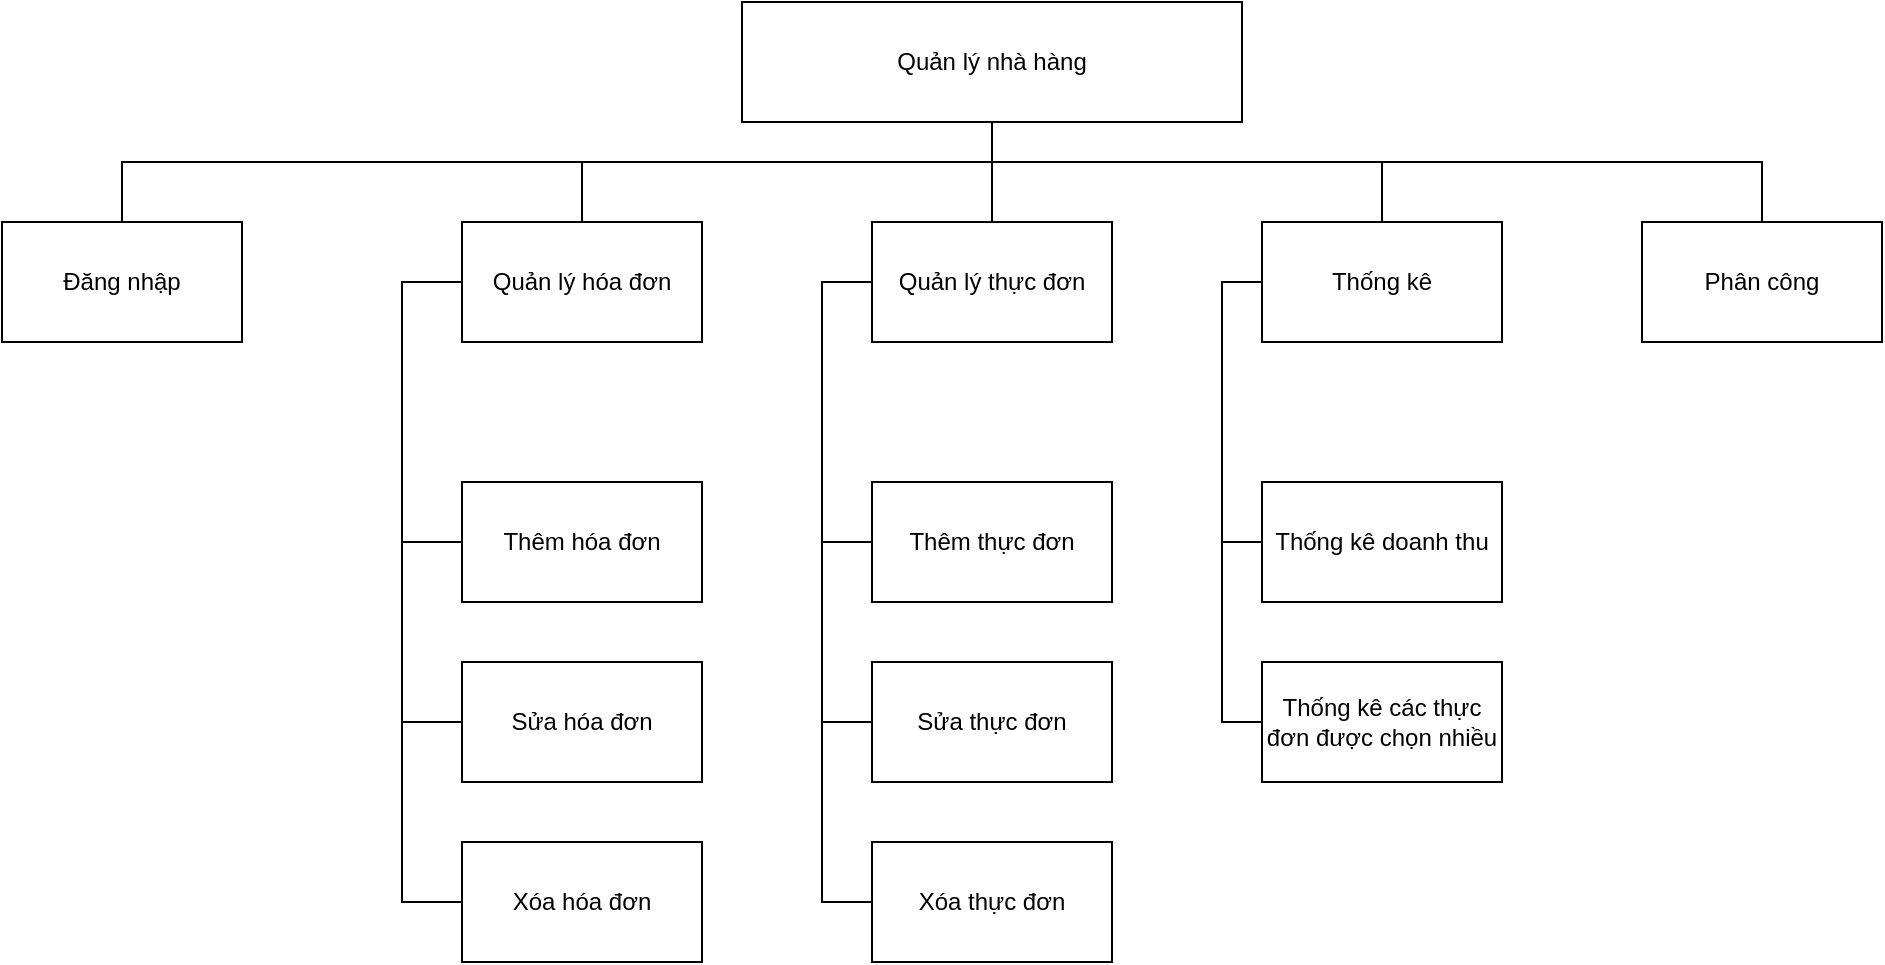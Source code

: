 <mxfile version="20.0.1" type="device"><diagram id="lD2w-iasjA4StoeQIonj" name="Page-1"><mxGraphModel dx="1422" dy="737" grid="1" gridSize="10" guides="1" tooltips="1" connect="1" arrows="1" fold="1" page="1" pageScale="1" pageWidth="850" pageHeight="1100" math="0" shadow="0"><root><mxCell id="0"/><mxCell id="1" parent="0"/><mxCell id="e7iSyiDrZVRPftgq5ECI-1" value="Quản lý nhà hàng" style="rounded=0;whiteSpace=wrap;html=1;" vertex="1" parent="1"><mxGeometry x="450" y="140" width="250" height="60" as="geometry"/></mxCell><mxCell id="e7iSyiDrZVRPftgq5ECI-2" value="Đăng nhập" style="rounded=0;whiteSpace=wrap;html=1;" vertex="1" parent="1"><mxGeometry x="80" y="250" width="120" height="60" as="geometry"/></mxCell><mxCell id="e7iSyiDrZVRPftgq5ECI-3" value="Quản lý hóa đơn" style="rounded=0;whiteSpace=wrap;html=1;" vertex="1" parent="1"><mxGeometry x="310" y="250" width="120" height="60" as="geometry"/></mxCell><mxCell id="e7iSyiDrZVRPftgq5ECI-4" value="Quản lý thực đơn" style="rounded=0;whiteSpace=wrap;html=1;" vertex="1" parent="1"><mxGeometry x="515" y="250" width="120" height="60" as="geometry"/></mxCell><mxCell id="e7iSyiDrZVRPftgq5ECI-5" value="Thống kê" style="rounded=0;whiteSpace=wrap;html=1;" vertex="1" parent="1"><mxGeometry x="710" y="250" width="120" height="60" as="geometry"/></mxCell><mxCell id="e7iSyiDrZVRPftgq5ECI-6" value="Phân công" style="rounded=0;whiteSpace=wrap;html=1;" vertex="1" parent="1"><mxGeometry x="900" y="250" width="120" height="60" as="geometry"/></mxCell><mxCell id="e7iSyiDrZVRPftgq5ECI-7" value="Thêm hóa đơn" style="rounded=0;whiteSpace=wrap;html=1;" vertex="1" parent="1"><mxGeometry x="310" y="380" width="120" height="60" as="geometry"/></mxCell><mxCell id="e7iSyiDrZVRPftgq5ECI-8" value="Sửa hóa đơn" style="rounded=0;whiteSpace=wrap;html=1;" vertex="1" parent="1"><mxGeometry x="310" y="470" width="120" height="60" as="geometry"/></mxCell><mxCell id="e7iSyiDrZVRPftgq5ECI-9" value="Xóa hóa đơn" style="rounded=0;whiteSpace=wrap;html=1;" vertex="1" parent="1"><mxGeometry x="310" y="560" width="120" height="60" as="geometry"/></mxCell><mxCell id="e7iSyiDrZVRPftgq5ECI-10" value="Thêm thực đơn" style="rounded=0;whiteSpace=wrap;html=1;" vertex="1" parent="1"><mxGeometry x="515" y="380" width="120" height="60" as="geometry"/></mxCell><mxCell id="e7iSyiDrZVRPftgq5ECI-11" value="Sửa thực đơn" style="rounded=0;whiteSpace=wrap;html=1;" vertex="1" parent="1"><mxGeometry x="515" y="470" width="120" height="60" as="geometry"/></mxCell><mxCell id="e7iSyiDrZVRPftgq5ECI-12" value="Xóa thực đơn" style="rounded=0;whiteSpace=wrap;html=1;" vertex="1" parent="1"><mxGeometry x="515" y="560" width="120" height="60" as="geometry"/></mxCell><mxCell id="e7iSyiDrZVRPftgq5ECI-13" value="Thống kê doanh thu" style="rounded=0;whiteSpace=wrap;html=1;" vertex="1" parent="1"><mxGeometry x="710" y="380" width="120" height="60" as="geometry"/></mxCell><mxCell id="e7iSyiDrZVRPftgq5ECI-14" value="Thống kê các thực đơn được chọn nhiều" style="rounded=0;whiteSpace=wrap;html=1;" vertex="1" parent="1"><mxGeometry x="710" y="470" width="120" height="60" as="geometry"/></mxCell><mxCell id="e7iSyiDrZVRPftgq5ECI-16" value="" style="endArrow=none;html=1;rounded=0;entryX=0.5;entryY=1;entryDx=0;entryDy=0;exitX=0.5;exitY=0;exitDx=0;exitDy=0;" edge="1" parent="1" source="e7iSyiDrZVRPftgq5ECI-4" target="e7iSyiDrZVRPftgq5ECI-1"><mxGeometry width="50" height="50" relative="1" as="geometry"><mxPoint x="400" y="390" as="sourcePoint"/><mxPoint x="450" y="340" as="targetPoint"/></mxGeometry></mxCell><mxCell id="e7iSyiDrZVRPftgq5ECI-17" value="" style="endArrow=none;html=1;rounded=0;exitX=0.5;exitY=0;exitDx=0;exitDy=0;entryX=0.5;entryY=0;entryDx=0;entryDy=0;" edge="1" parent="1" source="e7iSyiDrZVRPftgq5ECI-2" target="e7iSyiDrZVRPftgq5ECI-6"><mxGeometry width="50" height="50" relative="1" as="geometry"><mxPoint x="400" y="390" as="sourcePoint"/><mxPoint x="450" y="340" as="targetPoint"/><Array as="points"><mxPoint x="140" y="220"/><mxPoint x="960" y="220"/></Array></mxGeometry></mxCell><mxCell id="e7iSyiDrZVRPftgq5ECI-21" value="" style="endArrow=none;html=1;rounded=0;exitX=0;exitY=0.5;exitDx=0;exitDy=0;entryX=0;entryY=0.5;entryDx=0;entryDy=0;" edge="1" parent="1" source="e7iSyiDrZVRPftgq5ECI-3" target="e7iSyiDrZVRPftgq5ECI-9"><mxGeometry width="50" height="50" relative="1" as="geometry"><mxPoint x="400" y="390" as="sourcePoint"/><mxPoint x="450" y="340" as="targetPoint"/><Array as="points"><mxPoint x="280" y="280"/><mxPoint x="280" y="590"/></Array></mxGeometry></mxCell><mxCell id="e7iSyiDrZVRPftgq5ECI-22" value="" style="endArrow=none;html=1;rounded=0;exitX=0;exitY=0.5;exitDx=0;exitDy=0;" edge="1" parent="1" source="e7iSyiDrZVRPftgq5ECI-7"><mxGeometry width="50" height="50" relative="1" as="geometry"><mxPoint x="400" y="390" as="sourcePoint"/><mxPoint x="280" y="410" as="targetPoint"/></mxGeometry></mxCell><mxCell id="e7iSyiDrZVRPftgq5ECI-23" value="" style="endArrow=none;html=1;rounded=0;exitX=0;exitY=0.5;exitDx=0;exitDy=0;" edge="1" parent="1" source="e7iSyiDrZVRPftgq5ECI-8"><mxGeometry width="50" height="50" relative="1" as="geometry"><mxPoint x="400" y="390" as="sourcePoint"/><mxPoint x="280" y="500" as="targetPoint"/></mxGeometry></mxCell><mxCell id="e7iSyiDrZVRPftgq5ECI-24" value="" style="endArrow=none;html=1;rounded=0;exitX=0.5;exitY=0;exitDx=0;exitDy=0;" edge="1" parent="1" source="e7iSyiDrZVRPftgq5ECI-3"><mxGeometry width="50" height="50" relative="1" as="geometry"><mxPoint x="400" y="390" as="sourcePoint"/><mxPoint x="370" y="220" as="targetPoint"/></mxGeometry></mxCell><mxCell id="e7iSyiDrZVRPftgq5ECI-25" value="" style="endArrow=none;html=1;rounded=0;exitX=0;exitY=0.5;exitDx=0;exitDy=0;entryX=0;entryY=0.5;entryDx=0;entryDy=0;" edge="1" parent="1" source="e7iSyiDrZVRPftgq5ECI-4" target="e7iSyiDrZVRPftgq5ECI-12"><mxGeometry width="50" height="50" relative="1" as="geometry"><mxPoint x="400" y="390" as="sourcePoint"/><mxPoint x="450" y="340" as="targetPoint"/><Array as="points"><mxPoint x="490" y="280"/><mxPoint x="490" y="590"/></Array></mxGeometry></mxCell><mxCell id="e7iSyiDrZVRPftgq5ECI-26" value="" style="endArrow=none;html=1;rounded=0;exitX=0;exitY=0.5;exitDx=0;exitDy=0;" edge="1" parent="1" source="e7iSyiDrZVRPftgq5ECI-10"><mxGeometry width="50" height="50" relative="1" as="geometry"><mxPoint x="400" y="390" as="sourcePoint"/><mxPoint x="490" y="410" as="targetPoint"/></mxGeometry></mxCell><mxCell id="e7iSyiDrZVRPftgq5ECI-27" value="" style="endArrow=none;html=1;rounded=0;exitX=0;exitY=0.5;exitDx=0;exitDy=0;" edge="1" parent="1" source="e7iSyiDrZVRPftgq5ECI-11"><mxGeometry width="50" height="50" relative="1" as="geometry"><mxPoint x="400" y="390" as="sourcePoint"/><mxPoint x="490" y="500" as="targetPoint"/></mxGeometry></mxCell><mxCell id="e7iSyiDrZVRPftgq5ECI-28" value="" style="endArrow=none;html=1;rounded=0;exitX=0.5;exitY=0;exitDx=0;exitDy=0;" edge="1" parent="1" source="e7iSyiDrZVRPftgq5ECI-5"><mxGeometry width="50" height="50" relative="1" as="geometry"><mxPoint x="400" y="390" as="sourcePoint"/><mxPoint x="770" y="220" as="targetPoint"/></mxGeometry></mxCell><mxCell id="e7iSyiDrZVRPftgq5ECI-29" value="" style="endArrow=none;html=1;rounded=0;exitX=0;exitY=0.5;exitDx=0;exitDy=0;entryX=0;entryY=0.5;entryDx=0;entryDy=0;" edge="1" parent="1" source="e7iSyiDrZVRPftgq5ECI-5" target="e7iSyiDrZVRPftgq5ECI-14"><mxGeometry width="50" height="50" relative="1" as="geometry"><mxPoint x="400" y="390" as="sourcePoint"/><mxPoint x="450" y="340" as="targetPoint"/><Array as="points"><mxPoint x="690" y="280"/><mxPoint x="690" y="500"/></Array></mxGeometry></mxCell><mxCell id="e7iSyiDrZVRPftgq5ECI-30" value="" style="endArrow=none;html=1;rounded=0;exitX=0;exitY=0.5;exitDx=0;exitDy=0;" edge="1" parent="1" source="e7iSyiDrZVRPftgq5ECI-13"><mxGeometry width="50" height="50" relative="1" as="geometry"><mxPoint x="400" y="390" as="sourcePoint"/><mxPoint x="690" y="410" as="targetPoint"/></mxGeometry></mxCell></root></mxGraphModel></diagram></mxfile>
